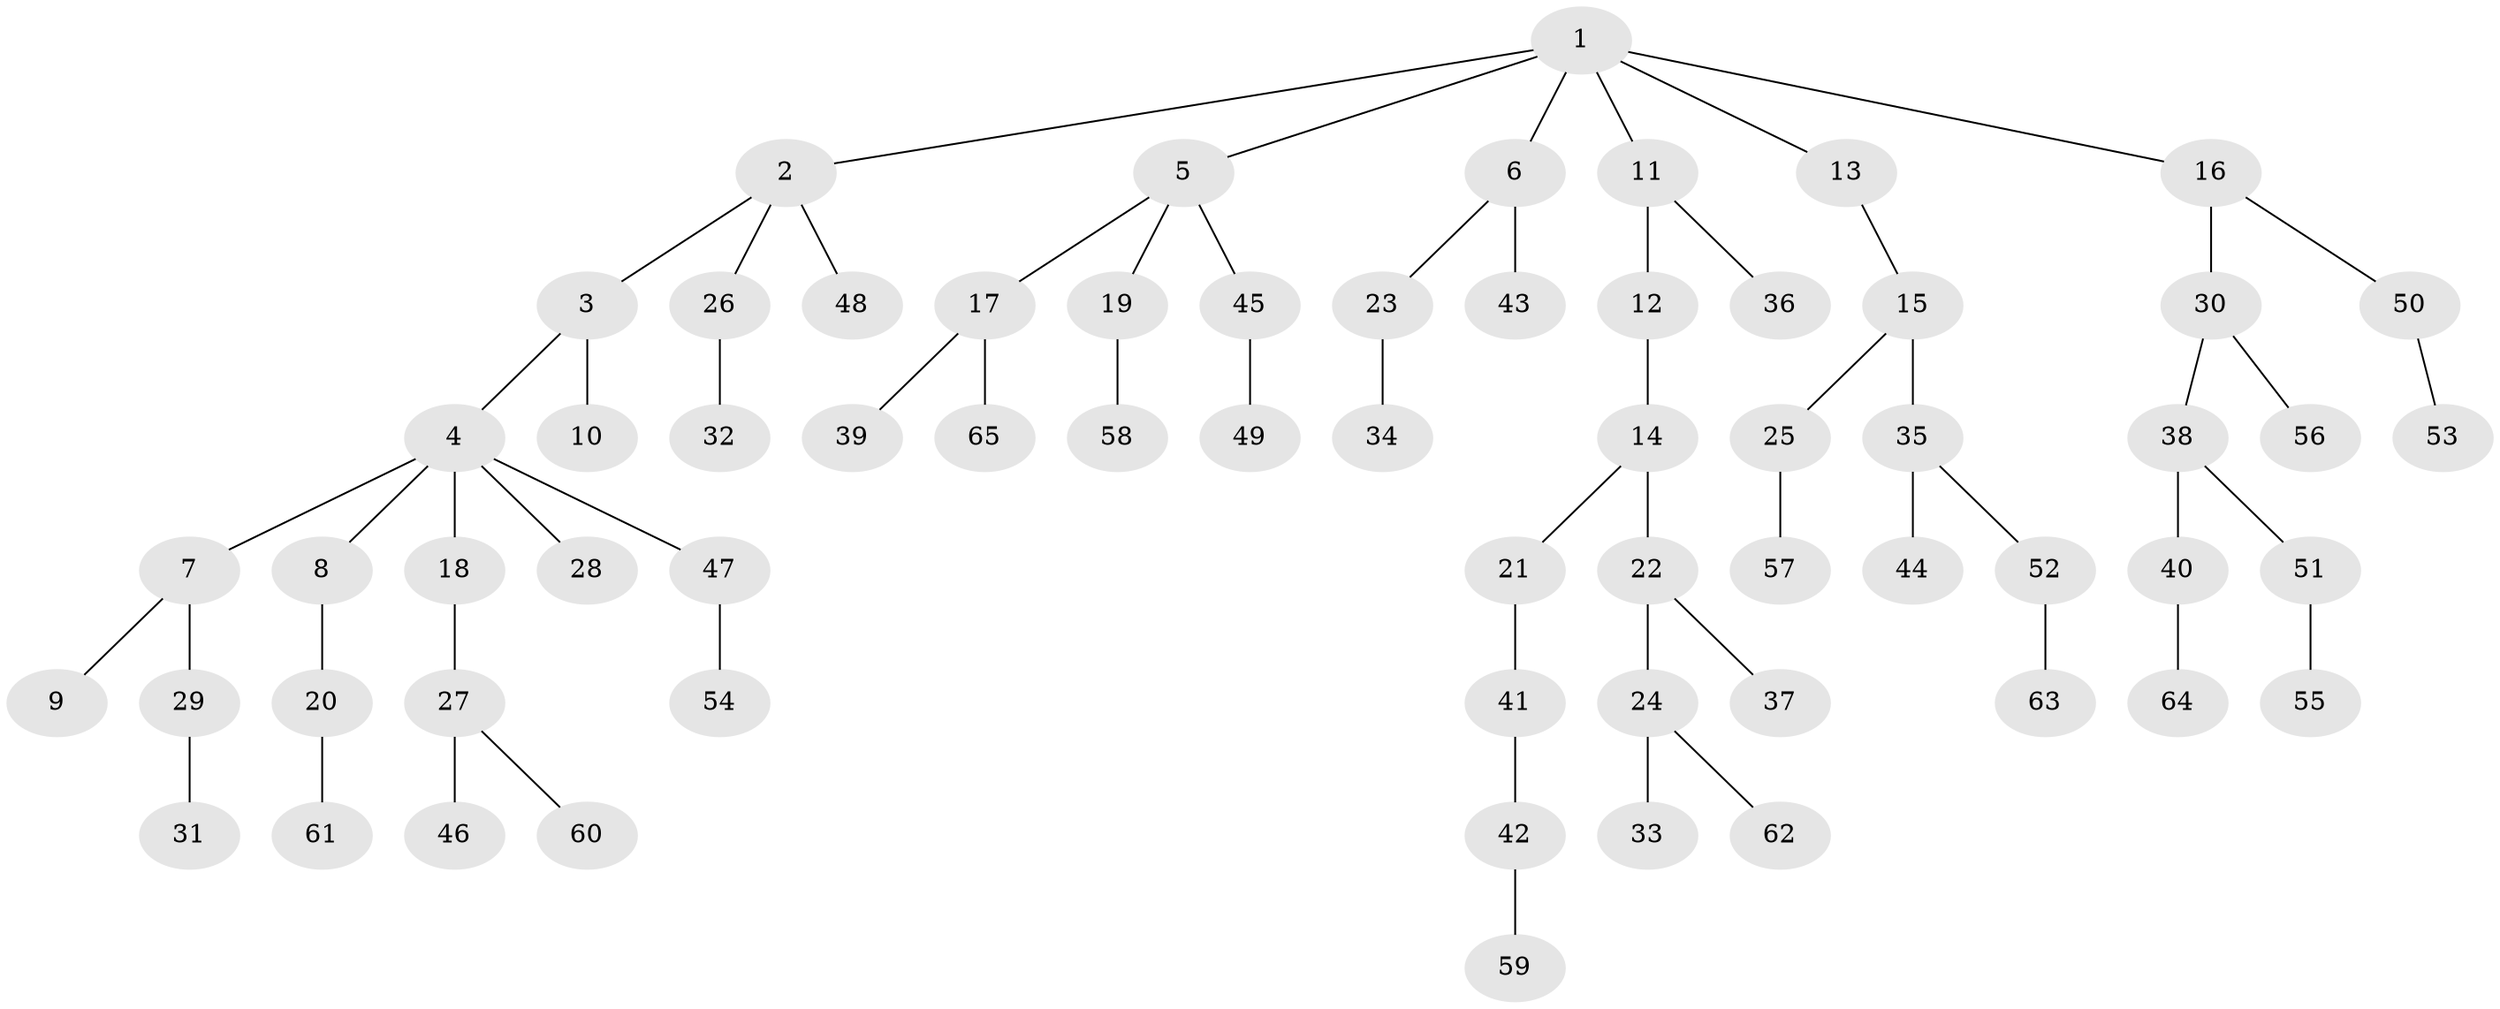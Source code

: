 // coarse degree distribution, {1: 0.5384615384615384, 2: 0.3333333333333333, 5: 0.02564102564102564, 6: 0.02564102564102564, 11: 0.02564102564102564, 3: 0.02564102564102564, 4: 0.02564102564102564}
// Generated by graph-tools (version 1.1) at 2025/56/03/04/25 21:56:41]
// undirected, 65 vertices, 64 edges
graph export_dot {
graph [start="1"]
  node [color=gray90,style=filled];
  1;
  2;
  3;
  4;
  5;
  6;
  7;
  8;
  9;
  10;
  11;
  12;
  13;
  14;
  15;
  16;
  17;
  18;
  19;
  20;
  21;
  22;
  23;
  24;
  25;
  26;
  27;
  28;
  29;
  30;
  31;
  32;
  33;
  34;
  35;
  36;
  37;
  38;
  39;
  40;
  41;
  42;
  43;
  44;
  45;
  46;
  47;
  48;
  49;
  50;
  51;
  52;
  53;
  54;
  55;
  56;
  57;
  58;
  59;
  60;
  61;
  62;
  63;
  64;
  65;
  1 -- 2;
  1 -- 5;
  1 -- 6;
  1 -- 11;
  1 -- 13;
  1 -- 16;
  2 -- 3;
  2 -- 26;
  2 -- 48;
  3 -- 4;
  3 -- 10;
  4 -- 7;
  4 -- 8;
  4 -- 18;
  4 -- 28;
  4 -- 47;
  5 -- 17;
  5 -- 19;
  5 -- 45;
  6 -- 23;
  6 -- 43;
  7 -- 9;
  7 -- 29;
  8 -- 20;
  11 -- 12;
  11 -- 36;
  12 -- 14;
  13 -- 15;
  14 -- 21;
  14 -- 22;
  15 -- 25;
  15 -- 35;
  16 -- 30;
  16 -- 50;
  17 -- 39;
  17 -- 65;
  18 -- 27;
  19 -- 58;
  20 -- 61;
  21 -- 41;
  22 -- 24;
  22 -- 37;
  23 -- 34;
  24 -- 33;
  24 -- 62;
  25 -- 57;
  26 -- 32;
  27 -- 46;
  27 -- 60;
  29 -- 31;
  30 -- 38;
  30 -- 56;
  35 -- 44;
  35 -- 52;
  38 -- 40;
  38 -- 51;
  40 -- 64;
  41 -- 42;
  42 -- 59;
  45 -- 49;
  47 -- 54;
  50 -- 53;
  51 -- 55;
  52 -- 63;
}
